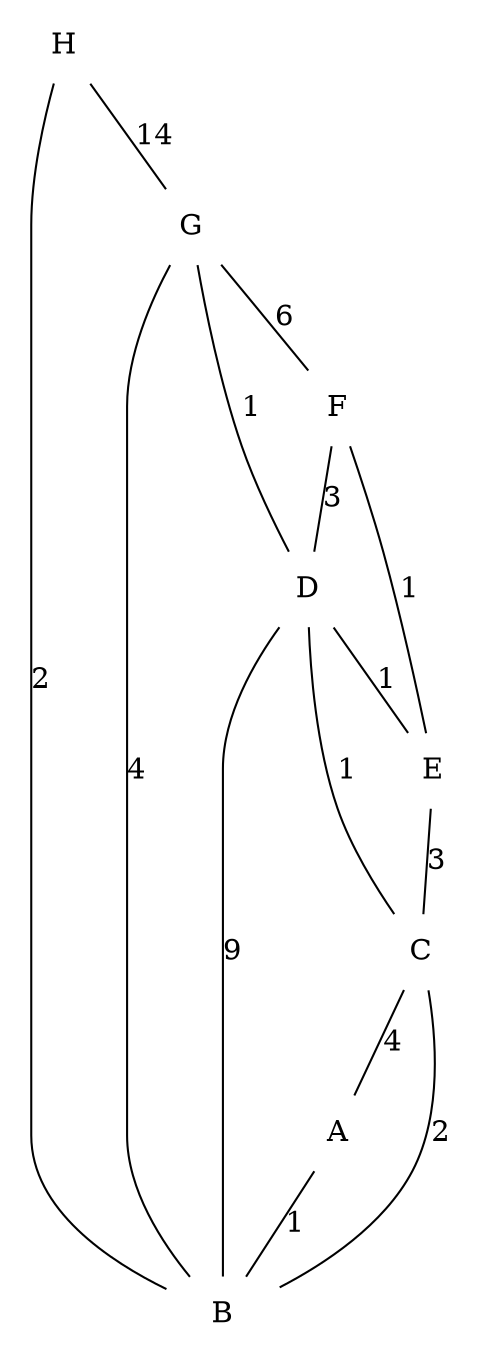 graph {

node [image="icon_router.png" shape="none"];

A [pos="10.2,5.5!"];
B [pos="6.8,8!"];
C [pos="7.3,4.2!"];
D [pos="4,4!"];
E [pos="4.6,1!"];
F [pos="1.1,2.4!"];
G [pos="1.6,5.8!"];
H [pos="3.9,8.2!"];

H -- G [label="14"];
H -- B [label="2"];
G -- B [label="4"];
G -- D [label="1"];
G -- F [label="6"];
F -- D [label="3"];
F -- E [label="1"];
D -- E [label="1"];
D -- B [label="9"];
E -- C [label="3"];
D -- C [label="1"];
C -- A [label="4"];
C -- B [label="2"];
A -- B [label="1"];
}